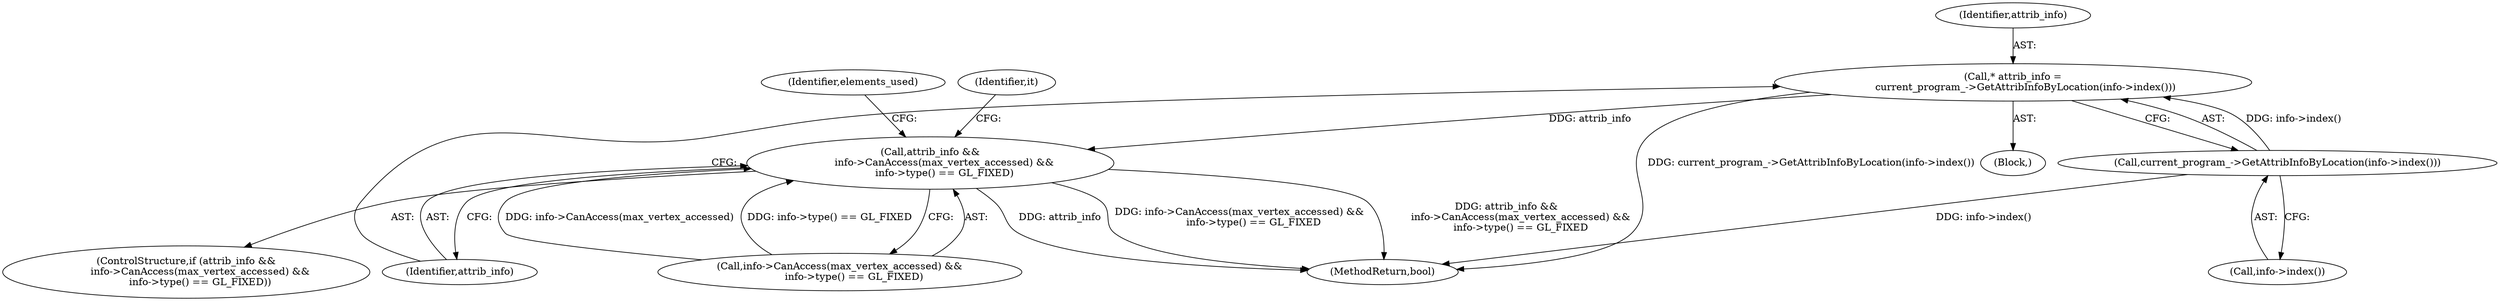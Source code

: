 digraph "0_Chrome_c13e1da62b5f5f0e6fe8c1f769a5a28415415244_2@pointer" {
"1000154" [label="(Call,* attrib_info =\n        current_program_->GetAttribInfoByLocation(info->index()))"];
"1000156" [label="(Call,current_program_->GetAttribInfoByLocation(info->index()))"];
"1000159" [label="(Call,attrib_info &&\n         info->CanAccess(max_vertex_accessed) &&\n         info->type() == GL_FIXED)"];
"1000160" [label="(Identifier,attrib_info)"];
"1000147" [label="(Block,)"];
"1000159" [label="(Call,attrib_info &&\n         info->CanAccess(max_vertex_accessed) &&\n         info->type() == GL_FIXED)"];
"1000157" [label="(Call,info->index())"];
"1000156" [label="(Call,current_program_->GetAttribInfoByLocation(info->index()))"];
"1000334" [label="(MethodReturn,bool)"];
"1000158" [label="(ControlStructure,if (attrib_info &&\n         info->CanAccess(max_vertex_accessed) &&\n         info->type() == GL_FIXED))"];
"1000170" [label="(Identifier,elements_used)"];
"1000146" [label="(Identifier,it)"];
"1000161" [label="(Call,info->CanAccess(max_vertex_accessed) &&\n         info->type() == GL_FIXED)"];
"1000154" [label="(Call,* attrib_info =\n        current_program_->GetAttribInfoByLocation(info->index()))"];
"1000155" [label="(Identifier,attrib_info)"];
"1000154" -> "1000147"  [label="AST: "];
"1000154" -> "1000156"  [label="CFG: "];
"1000155" -> "1000154"  [label="AST: "];
"1000156" -> "1000154"  [label="AST: "];
"1000160" -> "1000154"  [label="CFG: "];
"1000154" -> "1000334"  [label="DDG: current_program_->GetAttribInfoByLocation(info->index())"];
"1000156" -> "1000154"  [label="DDG: info->index()"];
"1000154" -> "1000159"  [label="DDG: attrib_info"];
"1000156" -> "1000157"  [label="CFG: "];
"1000157" -> "1000156"  [label="AST: "];
"1000156" -> "1000334"  [label="DDG: info->index()"];
"1000159" -> "1000158"  [label="AST: "];
"1000159" -> "1000160"  [label="CFG: "];
"1000159" -> "1000161"  [label="CFG: "];
"1000160" -> "1000159"  [label="AST: "];
"1000161" -> "1000159"  [label="AST: "];
"1000170" -> "1000159"  [label="CFG: "];
"1000146" -> "1000159"  [label="CFG: "];
"1000159" -> "1000334"  [label="DDG: attrib_info &&\n         info->CanAccess(max_vertex_accessed) &&\n         info->type() == GL_FIXED"];
"1000159" -> "1000334"  [label="DDG: attrib_info"];
"1000159" -> "1000334"  [label="DDG: info->CanAccess(max_vertex_accessed) &&\n         info->type() == GL_FIXED"];
"1000161" -> "1000159"  [label="DDG: info->CanAccess(max_vertex_accessed)"];
"1000161" -> "1000159"  [label="DDG: info->type() == GL_FIXED"];
}
